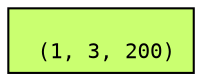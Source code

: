 digraph {
	graph [size="12,12"]
	node [align=left fontname=monospace fontsize=10 height=0.2 ranksep=0.1 shape=box style=filled]
	1719378838528 [label="
 (1, 3, 200)" fillcolor=darkolivegreen1]
}
